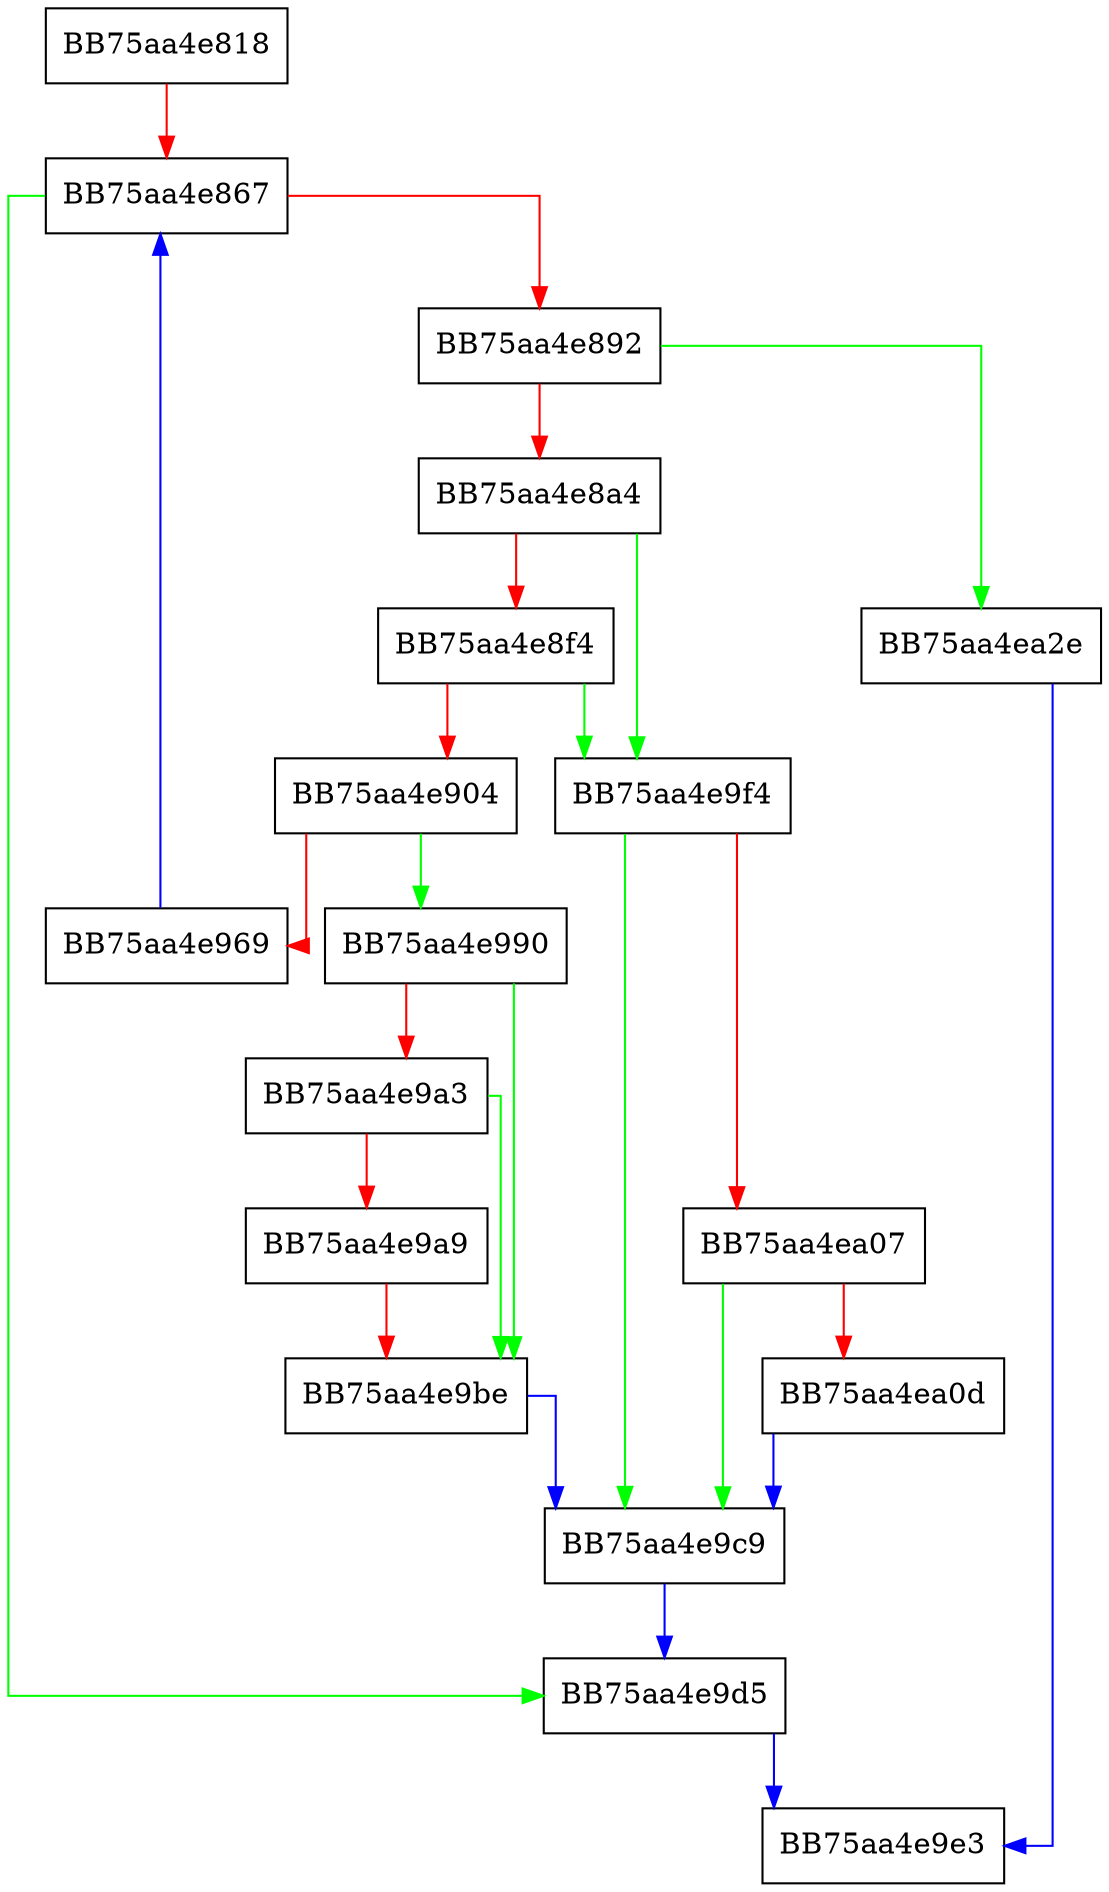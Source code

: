 digraph decompressAPLIB {
  node [shape="box"];
  graph [splines=ortho];
  BB75aa4e818 -> BB75aa4e867 [color="red"];
  BB75aa4e867 -> BB75aa4e9d5 [color="green"];
  BB75aa4e867 -> BB75aa4e892 [color="red"];
  BB75aa4e892 -> BB75aa4ea2e [color="green"];
  BB75aa4e892 -> BB75aa4e8a4 [color="red"];
  BB75aa4e8a4 -> BB75aa4e9f4 [color="green"];
  BB75aa4e8a4 -> BB75aa4e8f4 [color="red"];
  BB75aa4e8f4 -> BB75aa4e9f4 [color="green"];
  BB75aa4e8f4 -> BB75aa4e904 [color="red"];
  BB75aa4e904 -> BB75aa4e990 [color="green"];
  BB75aa4e904 -> BB75aa4e969 [color="red"];
  BB75aa4e969 -> BB75aa4e867 [color="blue"];
  BB75aa4e990 -> BB75aa4e9be [color="green"];
  BB75aa4e990 -> BB75aa4e9a3 [color="red"];
  BB75aa4e9a3 -> BB75aa4e9be [color="green"];
  BB75aa4e9a3 -> BB75aa4e9a9 [color="red"];
  BB75aa4e9a9 -> BB75aa4e9be [color="red"];
  BB75aa4e9be -> BB75aa4e9c9 [color="blue"];
  BB75aa4e9c9 -> BB75aa4e9d5 [color="blue"];
  BB75aa4e9d5 -> BB75aa4e9e3 [color="blue"];
  BB75aa4e9f4 -> BB75aa4e9c9 [color="green"];
  BB75aa4e9f4 -> BB75aa4ea07 [color="red"];
  BB75aa4ea07 -> BB75aa4e9c9 [color="green"];
  BB75aa4ea07 -> BB75aa4ea0d [color="red"];
  BB75aa4ea0d -> BB75aa4e9c9 [color="blue"];
  BB75aa4ea2e -> BB75aa4e9e3 [color="blue"];
}